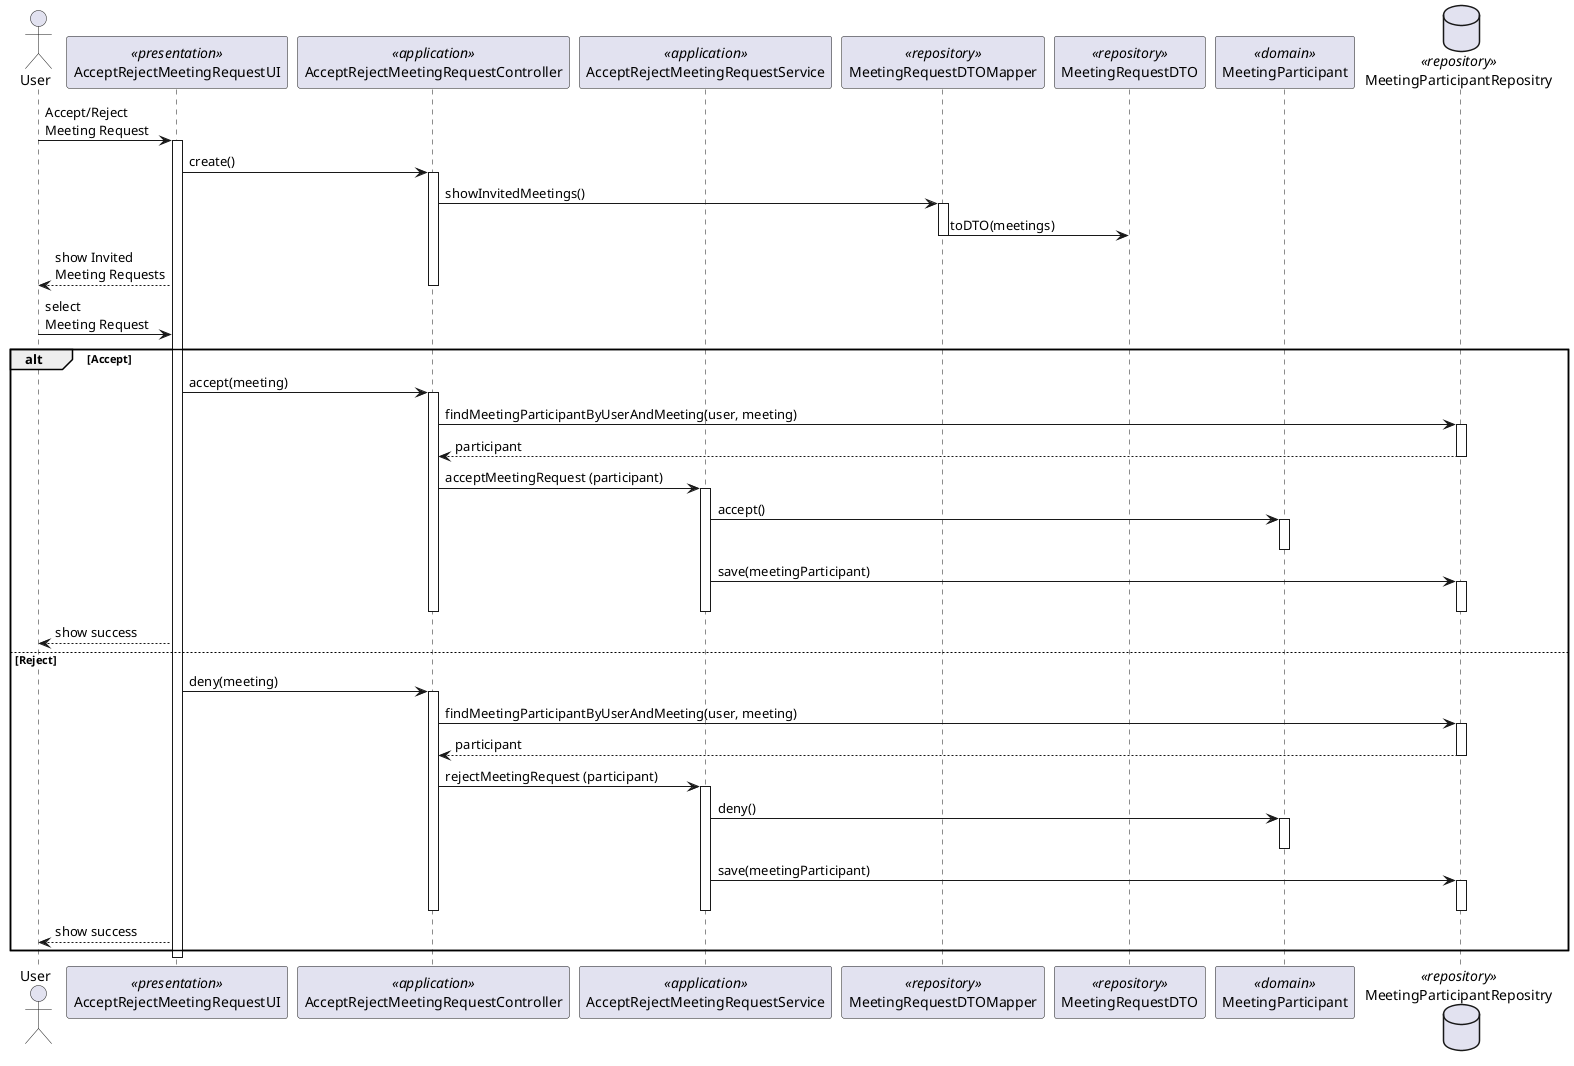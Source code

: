 @startuml

skinparam packageStyle rect
skinparam shadowing false

actor User as Actor
participant AcceptRejectMeetingRequestUI as UI <<presentation>> order 1
participant AcceptRejectMeetingRequestController as controller <<application>> order 2
participant AcceptRejectMeetingRequestService as service <<application>> order 3
participant MeetingRequestDTOMapper as mapper <<repository>> order 4
participant MeetingRequestDTO as dto <<repository>> order 5
participant MeetingParticipant as meetingParticipant <<domain>> order 6
database MeetingParticipantRepositry as meetPartRepo <<repository>> order 7



Actor -> UI : Accept/Reject \nMeeting Request
activate UI
    UI -> controller : create()
    activate controller
    controller -> mapper : showInvitedMeetings()
    activate mapper
    mapper -> dto : toDTO(meetings)
    deactivate mapper
    UI --> Actor : show Invited \nMeeting Requests
    deactivate controller
    Actor -> UI : select \nMeeting Request

        alt Accept
            UI -> controller : accept(meeting)
            activate controller

            controller -> meetPartRepo : findMeetingParticipantByUserAndMeeting(user, meeting)
            activate meetPartRepo
            meetPartRepo --> controller : participant
            deactivate meetPartRepo

            controller -> service : acceptMeetingRequest (participant)
            activate service

            service -> meetingParticipant : accept()
            activate meetingParticipant
            deactivate meetingParticipant
            service -> meetPartRepo : save(meetingParticipant)
            activate meetPartRepo
            deactivate controller
            deactivate service
            deactivate meetPartRepo

            UI --> Actor : show success

        else Reject
            UI -> controller : deny(meeting)
            activate controller

            controller -> meetPartRepo : findMeetingParticipantByUserAndMeeting(user, meeting)
            activate meetPartRepo
            meetPartRepo --> controller : participant
            deactivate meetPartRepo

            controller -> service : rejectMeetingRequest (participant)
            activate service
            service -> meetingParticipant : deny()
                        activate meetingParticipant
                        deactivate meetingParticipant
            service -> meetPartRepo : save(meetingParticipant)
            activate meetPartRepo
            deactivate controller
            deactivate service
            deactivate meetPartRepo

            UI --> Actor : show success

        end




deactivate UI

@enduml
